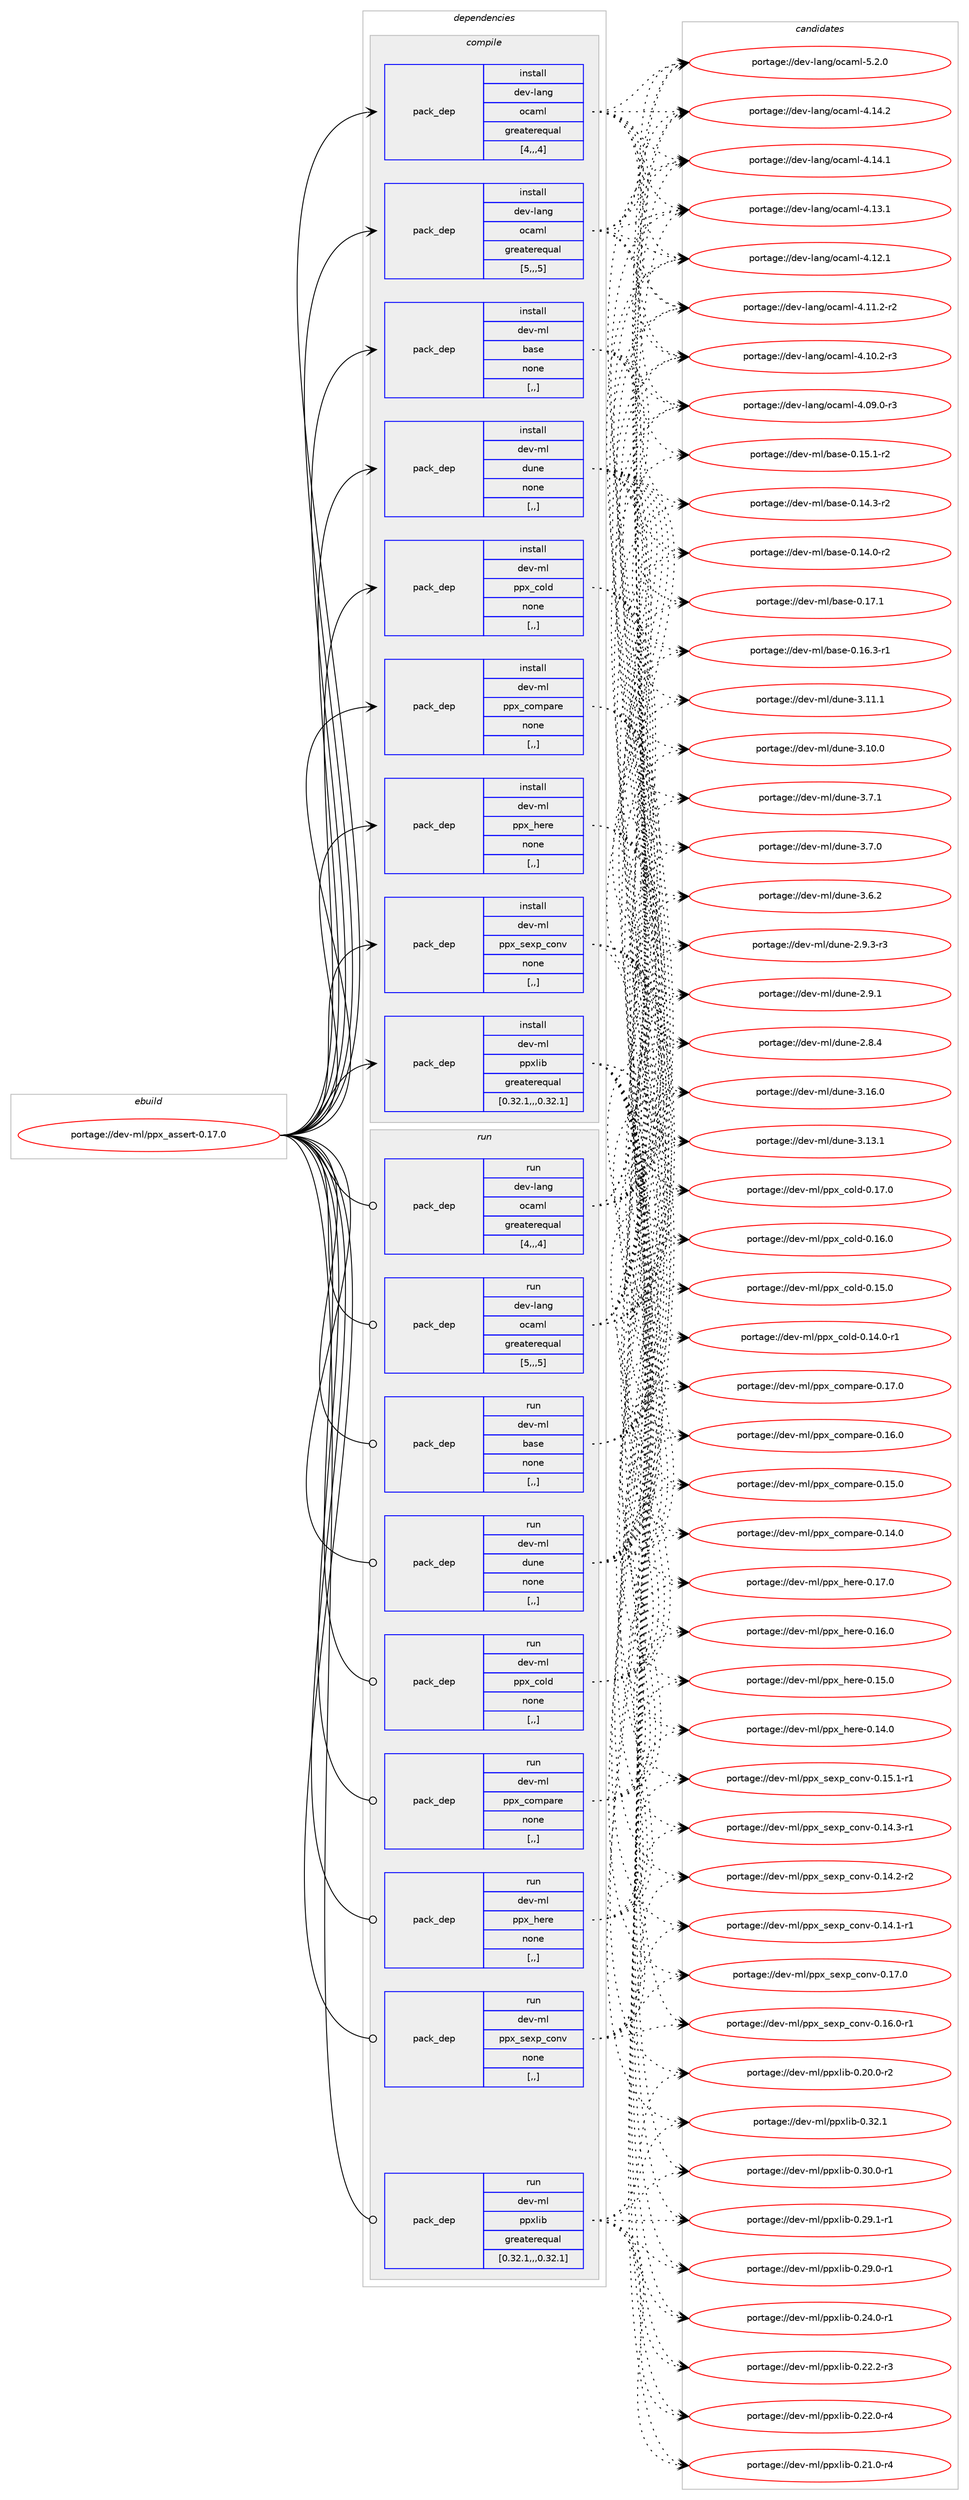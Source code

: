 digraph prolog {

# *************
# Graph options
# *************

newrank=true;
concentrate=true;
compound=true;
graph [rankdir=LR,fontname=Helvetica,fontsize=10,ranksep=1.5];#, ranksep=2.5, nodesep=0.2];
edge  [arrowhead=vee];
node  [fontname=Helvetica,fontsize=10];

# **********
# The ebuild
# **********

subgraph cluster_leftcol {
color=gray;
label=<<i>ebuild</i>>;
id [label="portage://dev-ml/ppx_assert-0.17.0", color=red, width=4, href="../dev-ml/ppx_assert-0.17.0.svg"];
}

# ****************
# The dependencies
# ****************

subgraph cluster_midcol {
color=gray;
label=<<i>dependencies</i>>;
subgraph cluster_compile {
fillcolor="#eeeeee";
style=filled;
label=<<i>compile</i>>;
subgraph pack91274 {
dependency122242 [label=<<TABLE BORDER="0" CELLBORDER="1" CELLSPACING="0" CELLPADDING="4" WIDTH="220"><TR><TD ROWSPAN="6" CELLPADDING="30">pack_dep</TD></TR><TR><TD WIDTH="110">install</TD></TR><TR><TD>dev-lang</TD></TR><TR><TD>ocaml</TD></TR><TR><TD>greaterequal</TD></TR><TR><TD>[4,,,4]</TD></TR></TABLE>>, shape=none, color=blue];
}
id:e -> dependency122242:w [weight=20,style="solid",arrowhead="vee"];
subgraph pack91275 {
dependency122243 [label=<<TABLE BORDER="0" CELLBORDER="1" CELLSPACING="0" CELLPADDING="4" WIDTH="220"><TR><TD ROWSPAN="6" CELLPADDING="30">pack_dep</TD></TR><TR><TD WIDTH="110">install</TD></TR><TR><TD>dev-lang</TD></TR><TR><TD>ocaml</TD></TR><TR><TD>greaterequal</TD></TR><TR><TD>[5,,,5]</TD></TR></TABLE>>, shape=none, color=blue];
}
id:e -> dependency122243:w [weight=20,style="solid",arrowhead="vee"];
subgraph pack91276 {
dependency122244 [label=<<TABLE BORDER="0" CELLBORDER="1" CELLSPACING="0" CELLPADDING="4" WIDTH="220"><TR><TD ROWSPAN="6" CELLPADDING="30">pack_dep</TD></TR><TR><TD WIDTH="110">install</TD></TR><TR><TD>dev-ml</TD></TR><TR><TD>base</TD></TR><TR><TD>none</TD></TR><TR><TD>[,,]</TD></TR></TABLE>>, shape=none, color=blue];
}
id:e -> dependency122244:w [weight=20,style="solid",arrowhead="vee"];
subgraph pack91277 {
dependency122245 [label=<<TABLE BORDER="0" CELLBORDER="1" CELLSPACING="0" CELLPADDING="4" WIDTH="220"><TR><TD ROWSPAN="6" CELLPADDING="30">pack_dep</TD></TR><TR><TD WIDTH="110">install</TD></TR><TR><TD>dev-ml</TD></TR><TR><TD>dune</TD></TR><TR><TD>none</TD></TR><TR><TD>[,,]</TD></TR></TABLE>>, shape=none, color=blue];
}
id:e -> dependency122245:w [weight=20,style="solid",arrowhead="vee"];
subgraph pack91278 {
dependency122246 [label=<<TABLE BORDER="0" CELLBORDER="1" CELLSPACING="0" CELLPADDING="4" WIDTH="220"><TR><TD ROWSPAN="6" CELLPADDING="30">pack_dep</TD></TR><TR><TD WIDTH="110">install</TD></TR><TR><TD>dev-ml</TD></TR><TR><TD>ppx_cold</TD></TR><TR><TD>none</TD></TR><TR><TD>[,,]</TD></TR></TABLE>>, shape=none, color=blue];
}
id:e -> dependency122246:w [weight=20,style="solid",arrowhead="vee"];
subgraph pack91279 {
dependency122247 [label=<<TABLE BORDER="0" CELLBORDER="1" CELLSPACING="0" CELLPADDING="4" WIDTH="220"><TR><TD ROWSPAN="6" CELLPADDING="30">pack_dep</TD></TR><TR><TD WIDTH="110">install</TD></TR><TR><TD>dev-ml</TD></TR><TR><TD>ppx_compare</TD></TR><TR><TD>none</TD></TR><TR><TD>[,,]</TD></TR></TABLE>>, shape=none, color=blue];
}
id:e -> dependency122247:w [weight=20,style="solid",arrowhead="vee"];
subgraph pack91280 {
dependency122248 [label=<<TABLE BORDER="0" CELLBORDER="1" CELLSPACING="0" CELLPADDING="4" WIDTH="220"><TR><TD ROWSPAN="6" CELLPADDING="30">pack_dep</TD></TR><TR><TD WIDTH="110">install</TD></TR><TR><TD>dev-ml</TD></TR><TR><TD>ppx_here</TD></TR><TR><TD>none</TD></TR><TR><TD>[,,]</TD></TR></TABLE>>, shape=none, color=blue];
}
id:e -> dependency122248:w [weight=20,style="solid",arrowhead="vee"];
subgraph pack91281 {
dependency122249 [label=<<TABLE BORDER="0" CELLBORDER="1" CELLSPACING="0" CELLPADDING="4" WIDTH="220"><TR><TD ROWSPAN="6" CELLPADDING="30">pack_dep</TD></TR><TR><TD WIDTH="110">install</TD></TR><TR><TD>dev-ml</TD></TR><TR><TD>ppx_sexp_conv</TD></TR><TR><TD>none</TD></TR><TR><TD>[,,]</TD></TR></TABLE>>, shape=none, color=blue];
}
id:e -> dependency122249:w [weight=20,style="solid",arrowhead="vee"];
subgraph pack91282 {
dependency122250 [label=<<TABLE BORDER="0" CELLBORDER="1" CELLSPACING="0" CELLPADDING="4" WIDTH="220"><TR><TD ROWSPAN="6" CELLPADDING="30">pack_dep</TD></TR><TR><TD WIDTH="110">install</TD></TR><TR><TD>dev-ml</TD></TR><TR><TD>ppxlib</TD></TR><TR><TD>greaterequal</TD></TR><TR><TD>[0.32.1,,,0.32.1]</TD></TR></TABLE>>, shape=none, color=blue];
}
id:e -> dependency122250:w [weight=20,style="solid",arrowhead="vee"];
}
subgraph cluster_compileandrun {
fillcolor="#eeeeee";
style=filled;
label=<<i>compile and run</i>>;
}
subgraph cluster_run {
fillcolor="#eeeeee";
style=filled;
label=<<i>run</i>>;
subgraph pack91283 {
dependency122251 [label=<<TABLE BORDER="0" CELLBORDER="1" CELLSPACING="0" CELLPADDING="4" WIDTH="220"><TR><TD ROWSPAN="6" CELLPADDING="30">pack_dep</TD></TR><TR><TD WIDTH="110">run</TD></TR><TR><TD>dev-lang</TD></TR><TR><TD>ocaml</TD></TR><TR><TD>greaterequal</TD></TR><TR><TD>[4,,,4]</TD></TR></TABLE>>, shape=none, color=blue];
}
id:e -> dependency122251:w [weight=20,style="solid",arrowhead="odot"];
subgraph pack91284 {
dependency122252 [label=<<TABLE BORDER="0" CELLBORDER="1" CELLSPACING="0" CELLPADDING="4" WIDTH="220"><TR><TD ROWSPAN="6" CELLPADDING="30">pack_dep</TD></TR><TR><TD WIDTH="110">run</TD></TR><TR><TD>dev-lang</TD></TR><TR><TD>ocaml</TD></TR><TR><TD>greaterequal</TD></TR><TR><TD>[5,,,5]</TD></TR></TABLE>>, shape=none, color=blue];
}
id:e -> dependency122252:w [weight=20,style="solid",arrowhead="odot"];
subgraph pack91285 {
dependency122253 [label=<<TABLE BORDER="0" CELLBORDER="1" CELLSPACING="0" CELLPADDING="4" WIDTH="220"><TR><TD ROWSPAN="6" CELLPADDING="30">pack_dep</TD></TR><TR><TD WIDTH="110">run</TD></TR><TR><TD>dev-ml</TD></TR><TR><TD>base</TD></TR><TR><TD>none</TD></TR><TR><TD>[,,]</TD></TR></TABLE>>, shape=none, color=blue];
}
id:e -> dependency122253:w [weight=20,style="solid",arrowhead="odot"];
subgraph pack91286 {
dependency122254 [label=<<TABLE BORDER="0" CELLBORDER="1" CELLSPACING="0" CELLPADDING="4" WIDTH="220"><TR><TD ROWSPAN="6" CELLPADDING="30">pack_dep</TD></TR><TR><TD WIDTH="110">run</TD></TR><TR><TD>dev-ml</TD></TR><TR><TD>dune</TD></TR><TR><TD>none</TD></TR><TR><TD>[,,]</TD></TR></TABLE>>, shape=none, color=blue];
}
id:e -> dependency122254:w [weight=20,style="solid",arrowhead="odot"];
subgraph pack91287 {
dependency122255 [label=<<TABLE BORDER="0" CELLBORDER="1" CELLSPACING="0" CELLPADDING="4" WIDTH="220"><TR><TD ROWSPAN="6" CELLPADDING="30">pack_dep</TD></TR><TR><TD WIDTH="110">run</TD></TR><TR><TD>dev-ml</TD></TR><TR><TD>ppx_cold</TD></TR><TR><TD>none</TD></TR><TR><TD>[,,]</TD></TR></TABLE>>, shape=none, color=blue];
}
id:e -> dependency122255:w [weight=20,style="solid",arrowhead="odot"];
subgraph pack91288 {
dependency122256 [label=<<TABLE BORDER="0" CELLBORDER="1" CELLSPACING="0" CELLPADDING="4" WIDTH="220"><TR><TD ROWSPAN="6" CELLPADDING="30">pack_dep</TD></TR><TR><TD WIDTH="110">run</TD></TR><TR><TD>dev-ml</TD></TR><TR><TD>ppx_compare</TD></TR><TR><TD>none</TD></TR><TR><TD>[,,]</TD></TR></TABLE>>, shape=none, color=blue];
}
id:e -> dependency122256:w [weight=20,style="solid",arrowhead="odot"];
subgraph pack91289 {
dependency122257 [label=<<TABLE BORDER="0" CELLBORDER="1" CELLSPACING="0" CELLPADDING="4" WIDTH="220"><TR><TD ROWSPAN="6" CELLPADDING="30">pack_dep</TD></TR><TR><TD WIDTH="110">run</TD></TR><TR><TD>dev-ml</TD></TR><TR><TD>ppx_here</TD></TR><TR><TD>none</TD></TR><TR><TD>[,,]</TD></TR></TABLE>>, shape=none, color=blue];
}
id:e -> dependency122257:w [weight=20,style="solid",arrowhead="odot"];
subgraph pack91290 {
dependency122258 [label=<<TABLE BORDER="0" CELLBORDER="1" CELLSPACING="0" CELLPADDING="4" WIDTH="220"><TR><TD ROWSPAN="6" CELLPADDING="30">pack_dep</TD></TR><TR><TD WIDTH="110">run</TD></TR><TR><TD>dev-ml</TD></TR><TR><TD>ppx_sexp_conv</TD></TR><TR><TD>none</TD></TR><TR><TD>[,,]</TD></TR></TABLE>>, shape=none, color=blue];
}
id:e -> dependency122258:w [weight=20,style="solid",arrowhead="odot"];
subgraph pack91291 {
dependency122259 [label=<<TABLE BORDER="0" CELLBORDER="1" CELLSPACING="0" CELLPADDING="4" WIDTH="220"><TR><TD ROWSPAN="6" CELLPADDING="30">pack_dep</TD></TR><TR><TD WIDTH="110">run</TD></TR><TR><TD>dev-ml</TD></TR><TR><TD>ppxlib</TD></TR><TR><TD>greaterequal</TD></TR><TR><TD>[0.32.1,,,0.32.1]</TD></TR></TABLE>>, shape=none, color=blue];
}
id:e -> dependency122259:w [weight=20,style="solid",arrowhead="odot"];
}
}

# **************
# The candidates
# **************

subgraph cluster_choices {
rank=same;
color=gray;
label=<<i>candidates</i>>;

subgraph choice91274 {
color=black;
nodesep=1;
choice1001011184510897110103471119997109108455346504648 [label="portage://dev-lang/ocaml-5.2.0", color=red, width=4,href="../dev-lang/ocaml-5.2.0.svg"];
choice100101118451089711010347111999710910845524649524650 [label="portage://dev-lang/ocaml-4.14.2", color=red, width=4,href="../dev-lang/ocaml-4.14.2.svg"];
choice100101118451089711010347111999710910845524649524649 [label="portage://dev-lang/ocaml-4.14.1", color=red, width=4,href="../dev-lang/ocaml-4.14.1.svg"];
choice100101118451089711010347111999710910845524649514649 [label="portage://dev-lang/ocaml-4.13.1", color=red, width=4,href="../dev-lang/ocaml-4.13.1.svg"];
choice100101118451089711010347111999710910845524649504649 [label="portage://dev-lang/ocaml-4.12.1", color=red, width=4,href="../dev-lang/ocaml-4.12.1.svg"];
choice1001011184510897110103471119997109108455246494946504511450 [label="portage://dev-lang/ocaml-4.11.2-r2", color=red, width=4,href="../dev-lang/ocaml-4.11.2-r2.svg"];
choice1001011184510897110103471119997109108455246494846504511451 [label="portage://dev-lang/ocaml-4.10.2-r3", color=red, width=4,href="../dev-lang/ocaml-4.10.2-r3.svg"];
choice1001011184510897110103471119997109108455246485746484511451 [label="portage://dev-lang/ocaml-4.09.0-r3", color=red, width=4,href="../dev-lang/ocaml-4.09.0-r3.svg"];
dependency122242:e -> choice1001011184510897110103471119997109108455346504648:w [style=dotted,weight="100"];
dependency122242:e -> choice100101118451089711010347111999710910845524649524650:w [style=dotted,weight="100"];
dependency122242:e -> choice100101118451089711010347111999710910845524649524649:w [style=dotted,weight="100"];
dependency122242:e -> choice100101118451089711010347111999710910845524649514649:w [style=dotted,weight="100"];
dependency122242:e -> choice100101118451089711010347111999710910845524649504649:w [style=dotted,weight="100"];
dependency122242:e -> choice1001011184510897110103471119997109108455246494946504511450:w [style=dotted,weight="100"];
dependency122242:e -> choice1001011184510897110103471119997109108455246494846504511451:w [style=dotted,weight="100"];
dependency122242:e -> choice1001011184510897110103471119997109108455246485746484511451:w [style=dotted,weight="100"];
}
subgraph choice91275 {
color=black;
nodesep=1;
choice1001011184510897110103471119997109108455346504648 [label="portage://dev-lang/ocaml-5.2.0", color=red, width=4,href="../dev-lang/ocaml-5.2.0.svg"];
choice100101118451089711010347111999710910845524649524650 [label="portage://dev-lang/ocaml-4.14.2", color=red, width=4,href="../dev-lang/ocaml-4.14.2.svg"];
choice100101118451089711010347111999710910845524649524649 [label="portage://dev-lang/ocaml-4.14.1", color=red, width=4,href="../dev-lang/ocaml-4.14.1.svg"];
choice100101118451089711010347111999710910845524649514649 [label="portage://dev-lang/ocaml-4.13.1", color=red, width=4,href="../dev-lang/ocaml-4.13.1.svg"];
choice100101118451089711010347111999710910845524649504649 [label="portage://dev-lang/ocaml-4.12.1", color=red, width=4,href="../dev-lang/ocaml-4.12.1.svg"];
choice1001011184510897110103471119997109108455246494946504511450 [label="portage://dev-lang/ocaml-4.11.2-r2", color=red, width=4,href="../dev-lang/ocaml-4.11.2-r2.svg"];
choice1001011184510897110103471119997109108455246494846504511451 [label="portage://dev-lang/ocaml-4.10.2-r3", color=red, width=4,href="../dev-lang/ocaml-4.10.2-r3.svg"];
choice1001011184510897110103471119997109108455246485746484511451 [label="portage://dev-lang/ocaml-4.09.0-r3", color=red, width=4,href="../dev-lang/ocaml-4.09.0-r3.svg"];
dependency122243:e -> choice1001011184510897110103471119997109108455346504648:w [style=dotted,weight="100"];
dependency122243:e -> choice100101118451089711010347111999710910845524649524650:w [style=dotted,weight="100"];
dependency122243:e -> choice100101118451089711010347111999710910845524649524649:w [style=dotted,weight="100"];
dependency122243:e -> choice100101118451089711010347111999710910845524649514649:w [style=dotted,weight="100"];
dependency122243:e -> choice100101118451089711010347111999710910845524649504649:w [style=dotted,weight="100"];
dependency122243:e -> choice1001011184510897110103471119997109108455246494946504511450:w [style=dotted,weight="100"];
dependency122243:e -> choice1001011184510897110103471119997109108455246494846504511451:w [style=dotted,weight="100"];
dependency122243:e -> choice1001011184510897110103471119997109108455246485746484511451:w [style=dotted,weight="100"];
}
subgraph choice91276 {
color=black;
nodesep=1;
choice1001011184510910847989711510145484649554649 [label="portage://dev-ml/base-0.17.1", color=red, width=4,href="../dev-ml/base-0.17.1.svg"];
choice10010111845109108479897115101454846495446514511449 [label="portage://dev-ml/base-0.16.3-r1", color=red, width=4,href="../dev-ml/base-0.16.3-r1.svg"];
choice10010111845109108479897115101454846495346494511450 [label="portage://dev-ml/base-0.15.1-r2", color=red, width=4,href="../dev-ml/base-0.15.1-r2.svg"];
choice10010111845109108479897115101454846495246514511450 [label="portage://dev-ml/base-0.14.3-r2", color=red, width=4,href="../dev-ml/base-0.14.3-r2.svg"];
choice10010111845109108479897115101454846495246484511450 [label="portage://dev-ml/base-0.14.0-r2", color=red, width=4,href="../dev-ml/base-0.14.0-r2.svg"];
dependency122244:e -> choice1001011184510910847989711510145484649554649:w [style=dotted,weight="100"];
dependency122244:e -> choice10010111845109108479897115101454846495446514511449:w [style=dotted,weight="100"];
dependency122244:e -> choice10010111845109108479897115101454846495346494511450:w [style=dotted,weight="100"];
dependency122244:e -> choice10010111845109108479897115101454846495246514511450:w [style=dotted,weight="100"];
dependency122244:e -> choice10010111845109108479897115101454846495246484511450:w [style=dotted,weight="100"];
}
subgraph choice91277 {
color=black;
nodesep=1;
choice100101118451091084710011711010145514649544648 [label="portage://dev-ml/dune-3.16.0", color=red, width=4,href="../dev-ml/dune-3.16.0.svg"];
choice100101118451091084710011711010145514649514649 [label="portage://dev-ml/dune-3.13.1", color=red, width=4,href="../dev-ml/dune-3.13.1.svg"];
choice100101118451091084710011711010145514649494649 [label="portage://dev-ml/dune-3.11.1", color=red, width=4,href="../dev-ml/dune-3.11.1.svg"];
choice100101118451091084710011711010145514649484648 [label="portage://dev-ml/dune-3.10.0", color=red, width=4,href="../dev-ml/dune-3.10.0.svg"];
choice1001011184510910847100117110101455146554649 [label="portage://dev-ml/dune-3.7.1", color=red, width=4,href="../dev-ml/dune-3.7.1.svg"];
choice1001011184510910847100117110101455146554648 [label="portage://dev-ml/dune-3.7.0", color=red, width=4,href="../dev-ml/dune-3.7.0.svg"];
choice1001011184510910847100117110101455146544650 [label="portage://dev-ml/dune-3.6.2", color=red, width=4,href="../dev-ml/dune-3.6.2.svg"];
choice10010111845109108471001171101014550465746514511451 [label="portage://dev-ml/dune-2.9.3-r3", color=red, width=4,href="../dev-ml/dune-2.9.3-r3.svg"];
choice1001011184510910847100117110101455046574649 [label="portage://dev-ml/dune-2.9.1", color=red, width=4,href="../dev-ml/dune-2.9.1.svg"];
choice1001011184510910847100117110101455046564652 [label="portage://dev-ml/dune-2.8.4", color=red, width=4,href="../dev-ml/dune-2.8.4.svg"];
dependency122245:e -> choice100101118451091084710011711010145514649544648:w [style=dotted,weight="100"];
dependency122245:e -> choice100101118451091084710011711010145514649514649:w [style=dotted,weight="100"];
dependency122245:e -> choice100101118451091084710011711010145514649494649:w [style=dotted,weight="100"];
dependency122245:e -> choice100101118451091084710011711010145514649484648:w [style=dotted,weight="100"];
dependency122245:e -> choice1001011184510910847100117110101455146554649:w [style=dotted,weight="100"];
dependency122245:e -> choice1001011184510910847100117110101455146554648:w [style=dotted,weight="100"];
dependency122245:e -> choice1001011184510910847100117110101455146544650:w [style=dotted,weight="100"];
dependency122245:e -> choice10010111845109108471001171101014550465746514511451:w [style=dotted,weight="100"];
dependency122245:e -> choice1001011184510910847100117110101455046574649:w [style=dotted,weight="100"];
dependency122245:e -> choice1001011184510910847100117110101455046564652:w [style=dotted,weight="100"];
}
subgraph choice91278 {
color=black;
nodesep=1;
choice1001011184510910847112112120959911110810045484649554648 [label="portage://dev-ml/ppx_cold-0.17.0", color=red, width=4,href="../dev-ml/ppx_cold-0.17.0.svg"];
choice1001011184510910847112112120959911110810045484649544648 [label="portage://dev-ml/ppx_cold-0.16.0", color=red, width=4,href="../dev-ml/ppx_cold-0.16.0.svg"];
choice1001011184510910847112112120959911110810045484649534648 [label="portage://dev-ml/ppx_cold-0.15.0", color=red, width=4,href="../dev-ml/ppx_cold-0.15.0.svg"];
choice10010111845109108471121121209599111108100454846495246484511449 [label="portage://dev-ml/ppx_cold-0.14.0-r1", color=red, width=4,href="../dev-ml/ppx_cold-0.14.0-r1.svg"];
dependency122246:e -> choice1001011184510910847112112120959911110810045484649554648:w [style=dotted,weight="100"];
dependency122246:e -> choice1001011184510910847112112120959911110810045484649544648:w [style=dotted,weight="100"];
dependency122246:e -> choice1001011184510910847112112120959911110810045484649534648:w [style=dotted,weight="100"];
dependency122246:e -> choice10010111845109108471121121209599111108100454846495246484511449:w [style=dotted,weight="100"];
}
subgraph choice91279 {
color=black;
nodesep=1;
choice100101118451091084711211212095991111091129711410145484649554648 [label="portage://dev-ml/ppx_compare-0.17.0", color=red, width=4,href="../dev-ml/ppx_compare-0.17.0.svg"];
choice100101118451091084711211212095991111091129711410145484649544648 [label="portage://dev-ml/ppx_compare-0.16.0", color=red, width=4,href="../dev-ml/ppx_compare-0.16.0.svg"];
choice100101118451091084711211212095991111091129711410145484649534648 [label="portage://dev-ml/ppx_compare-0.15.0", color=red, width=4,href="../dev-ml/ppx_compare-0.15.0.svg"];
choice100101118451091084711211212095991111091129711410145484649524648 [label="portage://dev-ml/ppx_compare-0.14.0", color=red, width=4,href="../dev-ml/ppx_compare-0.14.0.svg"];
dependency122247:e -> choice100101118451091084711211212095991111091129711410145484649554648:w [style=dotted,weight="100"];
dependency122247:e -> choice100101118451091084711211212095991111091129711410145484649544648:w [style=dotted,weight="100"];
dependency122247:e -> choice100101118451091084711211212095991111091129711410145484649534648:w [style=dotted,weight="100"];
dependency122247:e -> choice100101118451091084711211212095991111091129711410145484649524648:w [style=dotted,weight="100"];
}
subgraph choice91280 {
color=black;
nodesep=1;
choice10010111845109108471121121209510410111410145484649554648 [label="portage://dev-ml/ppx_here-0.17.0", color=red, width=4,href="../dev-ml/ppx_here-0.17.0.svg"];
choice10010111845109108471121121209510410111410145484649544648 [label="portage://dev-ml/ppx_here-0.16.0", color=red, width=4,href="../dev-ml/ppx_here-0.16.0.svg"];
choice10010111845109108471121121209510410111410145484649534648 [label="portage://dev-ml/ppx_here-0.15.0", color=red, width=4,href="../dev-ml/ppx_here-0.15.0.svg"];
choice10010111845109108471121121209510410111410145484649524648 [label="portage://dev-ml/ppx_here-0.14.0", color=red, width=4,href="../dev-ml/ppx_here-0.14.0.svg"];
dependency122248:e -> choice10010111845109108471121121209510410111410145484649554648:w [style=dotted,weight="100"];
dependency122248:e -> choice10010111845109108471121121209510410111410145484649544648:w [style=dotted,weight="100"];
dependency122248:e -> choice10010111845109108471121121209510410111410145484649534648:w [style=dotted,weight="100"];
dependency122248:e -> choice10010111845109108471121121209510410111410145484649524648:w [style=dotted,weight="100"];
}
subgraph choice91281 {
color=black;
nodesep=1;
choice100101118451091084711211212095115101120112959911111011845484649554648 [label="portage://dev-ml/ppx_sexp_conv-0.17.0", color=red, width=4,href="../dev-ml/ppx_sexp_conv-0.17.0.svg"];
choice1001011184510910847112112120951151011201129599111110118454846495446484511449 [label="portage://dev-ml/ppx_sexp_conv-0.16.0-r1", color=red, width=4,href="../dev-ml/ppx_sexp_conv-0.16.0-r1.svg"];
choice1001011184510910847112112120951151011201129599111110118454846495346494511449 [label="portage://dev-ml/ppx_sexp_conv-0.15.1-r1", color=red, width=4,href="../dev-ml/ppx_sexp_conv-0.15.1-r1.svg"];
choice1001011184510910847112112120951151011201129599111110118454846495246514511449 [label="portage://dev-ml/ppx_sexp_conv-0.14.3-r1", color=red, width=4,href="../dev-ml/ppx_sexp_conv-0.14.3-r1.svg"];
choice1001011184510910847112112120951151011201129599111110118454846495246504511450 [label="portage://dev-ml/ppx_sexp_conv-0.14.2-r2", color=red, width=4,href="../dev-ml/ppx_sexp_conv-0.14.2-r2.svg"];
choice1001011184510910847112112120951151011201129599111110118454846495246494511449 [label="portage://dev-ml/ppx_sexp_conv-0.14.1-r1", color=red, width=4,href="../dev-ml/ppx_sexp_conv-0.14.1-r1.svg"];
dependency122249:e -> choice100101118451091084711211212095115101120112959911111011845484649554648:w [style=dotted,weight="100"];
dependency122249:e -> choice1001011184510910847112112120951151011201129599111110118454846495446484511449:w [style=dotted,weight="100"];
dependency122249:e -> choice1001011184510910847112112120951151011201129599111110118454846495346494511449:w [style=dotted,weight="100"];
dependency122249:e -> choice1001011184510910847112112120951151011201129599111110118454846495246514511449:w [style=dotted,weight="100"];
dependency122249:e -> choice1001011184510910847112112120951151011201129599111110118454846495246504511450:w [style=dotted,weight="100"];
dependency122249:e -> choice1001011184510910847112112120951151011201129599111110118454846495246494511449:w [style=dotted,weight="100"];
}
subgraph choice91282 {
color=black;
nodesep=1;
choice10010111845109108471121121201081059845484651504649 [label="portage://dev-ml/ppxlib-0.32.1", color=red, width=4,href="../dev-ml/ppxlib-0.32.1.svg"];
choice100101118451091084711211212010810598454846514846484511449 [label="portage://dev-ml/ppxlib-0.30.0-r1", color=red, width=4,href="../dev-ml/ppxlib-0.30.0-r1.svg"];
choice100101118451091084711211212010810598454846505746494511449 [label="portage://dev-ml/ppxlib-0.29.1-r1", color=red, width=4,href="../dev-ml/ppxlib-0.29.1-r1.svg"];
choice100101118451091084711211212010810598454846505746484511449 [label="portage://dev-ml/ppxlib-0.29.0-r1", color=red, width=4,href="../dev-ml/ppxlib-0.29.0-r1.svg"];
choice100101118451091084711211212010810598454846505246484511449 [label="portage://dev-ml/ppxlib-0.24.0-r1", color=red, width=4,href="../dev-ml/ppxlib-0.24.0-r1.svg"];
choice100101118451091084711211212010810598454846505046504511451 [label="portage://dev-ml/ppxlib-0.22.2-r3", color=red, width=4,href="../dev-ml/ppxlib-0.22.2-r3.svg"];
choice100101118451091084711211212010810598454846505046484511452 [label="portage://dev-ml/ppxlib-0.22.0-r4", color=red, width=4,href="../dev-ml/ppxlib-0.22.0-r4.svg"];
choice100101118451091084711211212010810598454846504946484511452 [label="portage://dev-ml/ppxlib-0.21.0-r4", color=red, width=4,href="../dev-ml/ppxlib-0.21.0-r4.svg"];
choice100101118451091084711211212010810598454846504846484511450 [label="portage://dev-ml/ppxlib-0.20.0-r2", color=red, width=4,href="../dev-ml/ppxlib-0.20.0-r2.svg"];
dependency122250:e -> choice10010111845109108471121121201081059845484651504649:w [style=dotted,weight="100"];
dependency122250:e -> choice100101118451091084711211212010810598454846514846484511449:w [style=dotted,weight="100"];
dependency122250:e -> choice100101118451091084711211212010810598454846505746494511449:w [style=dotted,weight="100"];
dependency122250:e -> choice100101118451091084711211212010810598454846505746484511449:w [style=dotted,weight="100"];
dependency122250:e -> choice100101118451091084711211212010810598454846505246484511449:w [style=dotted,weight="100"];
dependency122250:e -> choice100101118451091084711211212010810598454846505046504511451:w [style=dotted,weight="100"];
dependency122250:e -> choice100101118451091084711211212010810598454846505046484511452:w [style=dotted,weight="100"];
dependency122250:e -> choice100101118451091084711211212010810598454846504946484511452:w [style=dotted,weight="100"];
dependency122250:e -> choice100101118451091084711211212010810598454846504846484511450:w [style=dotted,weight="100"];
}
subgraph choice91283 {
color=black;
nodesep=1;
choice1001011184510897110103471119997109108455346504648 [label="portage://dev-lang/ocaml-5.2.0", color=red, width=4,href="../dev-lang/ocaml-5.2.0.svg"];
choice100101118451089711010347111999710910845524649524650 [label="portage://dev-lang/ocaml-4.14.2", color=red, width=4,href="../dev-lang/ocaml-4.14.2.svg"];
choice100101118451089711010347111999710910845524649524649 [label="portage://dev-lang/ocaml-4.14.1", color=red, width=4,href="../dev-lang/ocaml-4.14.1.svg"];
choice100101118451089711010347111999710910845524649514649 [label="portage://dev-lang/ocaml-4.13.1", color=red, width=4,href="../dev-lang/ocaml-4.13.1.svg"];
choice100101118451089711010347111999710910845524649504649 [label="portage://dev-lang/ocaml-4.12.1", color=red, width=4,href="../dev-lang/ocaml-4.12.1.svg"];
choice1001011184510897110103471119997109108455246494946504511450 [label="portage://dev-lang/ocaml-4.11.2-r2", color=red, width=4,href="../dev-lang/ocaml-4.11.2-r2.svg"];
choice1001011184510897110103471119997109108455246494846504511451 [label="portage://dev-lang/ocaml-4.10.2-r3", color=red, width=4,href="../dev-lang/ocaml-4.10.2-r3.svg"];
choice1001011184510897110103471119997109108455246485746484511451 [label="portage://dev-lang/ocaml-4.09.0-r3", color=red, width=4,href="../dev-lang/ocaml-4.09.0-r3.svg"];
dependency122251:e -> choice1001011184510897110103471119997109108455346504648:w [style=dotted,weight="100"];
dependency122251:e -> choice100101118451089711010347111999710910845524649524650:w [style=dotted,weight="100"];
dependency122251:e -> choice100101118451089711010347111999710910845524649524649:w [style=dotted,weight="100"];
dependency122251:e -> choice100101118451089711010347111999710910845524649514649:w [style=dotted,weight="100"];
dependency122251:e -> choice100101118451089711010347111999710910845524649504649:w [style=dotted,weight="100"];
dependency122251:e -> choice1001011184510897110103471119997109108455246494946504511450:w [style=dotted,weight="100"];
dependency122251:e -> choice1001011184510897110103471119997109108455246494846504511451:w [style=dotted,weight="100"];
dependency122251:e -> choice1001011184510897110103471119997109108455246485746484511451:w [style=dotted,weight="100"];
}
subgraph choice91284 {
color=black;
nodesep=1;
choice1001011184510897110103471119997109108455346504648 [label="portage://dev-lang/ocaml-5.2.0", color=red, width=4,href="../dev-lang/ocaml-5.2.0.svg"];
choice100101118451089711010347111999710910845524649524650 [label="portage://dev-lang/ocaml-4.14.2", color=red, width=4,href="../dev-lang/ocaml-4.14.2.svg"];
choice100101118451089711010347111999710910845524649524649 [label="portage://dev-lang/ocaml-4.14.1", color=red, width=4,href="../dev-lang/ocaml-4.14.1.svg"];
choice100101118451089711010347111999710910845524649514649 [label="portage://dev-lang/ocaml-4.13.1", color=red, width=4,href="../dev-lang/ocaml-4.13.1.svg"];
choice100101118451089711010347111999710910845524649504649 [label="portage://dev-lang/ocaml-4.12.1", color=red, width=4,href="../dev-lang/ocaml-4.12.1.svg"];
choice1001011184510897110103471119997109108455246494946504511450 [label="portage://dev-lang/ocaml-4.11.2-r2", color=red, width=4,href="../dev-lang/ocaml-4.11.2-r2.svg"];
choice1001011184510897110103471119997109108455246494846504511451 [label="portage://dev-lang/ocaml-4.10.2-r3", color=red, width=4,href="../dev-lang/ocaml-4.10.2-r3.svg"];
choice1001011184510897110103471119997109108455246485746484511451 [label="portage://dev-lang/ocaml-4.09.0-r3", color=red, width=4,href="../dev-lang/ocaml-4.09.0-r3.svg"];
dependency122252:e -> choice1001011184510897110103471119997109108455346504648:w [style=dotted,weight="100"];
dependency122252:e -> choice100101118451089711010347111999710910845524649524650:w [style=dotted,weight="100"];
dependency122252:e -> choice100101118451089711010347111999710910845524649524649:w [style=dotted,weight="100"];
dependency122252:e -> choice100101118451089711010347111999710910845524649514649:w [style=dotted,weight="100"];
dependency122252:e -> choice100101118451089711010347111999710910845524649504649:w [style=dotted,weight="100"];
dependency122252:e -> choice1001011184510897110103471119997109108455246494946504511450:w [style=dotted,weight="100"];
dependency122252:e -> choice1001011184510897110103471119997109108455246494846504511451:w [style=dotted,weight="100"];
dependency122252:e -> choice1001011184510897110103471119997109108455246485746484511451:w [style=dotted,weight="100"];
}
subgraph choice91285 {
color=black;
nodesep=1;
choice1001011184510910847989711510145484649554649 [label="portage://dev-ml/base-0.17.1", color=red, width=4,href="../dev-ml/base-0.17.1.svg"];
choice10010111845109108479897115101454846495446514511449 [label="portage://dev-ml/base-0.16.3-r1", color=red, width=4,href="../dev-ml/base-0.16.3-r1.svg"];
choice10010111845109108479897115101454846495346494511450 [label="portage://dev-ml/base-0.15.1-r2", color=red, width=4,href="../dev-ml/base-0.15.1-r2.svg"];
choice10010111845109108479897115101454846495246514511450 [label="portage://dev-ml/base-0.14.3-r2", color=red, width=4,href="../dev-ml/base-0.14.3-r2.svg"];
choice10010111845109108479897115101454846495246484511450 [label="portage://dev-ml/base-0.14.0-r2", color=red, width=4,href="../dev-ml/base-0.14.0-r2.svg"];
dependency122253:e -> choice1001011184510910847989711510145484649554649:w [style=dotted,weight="100"];
dependency122253:e -> choice10010111845109108479897115101454846495446514511449:w [style=dotted,weight="100"];
dependency122253:e -> choice10010111845109108479897115101454846495346494511450:w [style=dotted,weight="100"];
dependency122253:e -> choice10010111845109108479897115101454846495246514511450:w [style=dotted,weight="100"];
dependency122253:e -> choice10010111845109108479897115101454846495246484511450:w [style=dotted,weight="100"];
}
subgraph choice91286 {
color=black;
nodesep=1;
choice100101118451091084710011711010145514649544648 [label="portage://dev-ml/dune-3.16.0", color=red, width=4,href="../dev-ml/dune-3.16.0.svg"];
choice100101118451091084710011711010145514649514649 [label="portage://dev-ml/dune-3.13.1", color=red, width=4,href="../dev-ml/dune-3.13.1.svg"];
choice100101118451091084710011711010145514649494649 [label="portage://dev-ml/dune-3.11.1", color=red, width=4,href="../dev-ml/dune-3.11.1.svg"];
choice100101118451091084710011711010145514649484648 [label="portage://dev-ml/dune-3.10.0", color=red, width=4,href="../dev-ml/dune-3.10.0.svg"];
choice1001011184510910847100117110101455146554649 [label="portage://dev-ml/dune-3.7.1", color=red, width=4,href="../dev-ml/dune-3.7.1.svg"];
choice1001011184510910847100117110101455146554648 [label="portage://dev-ml/dune-3.7.0", color=red, width=4,href="../dev-ml/dune-3.7.0.svg"];
choice1001011184510910847100117110101455146544650 [label="portage://dev-ml/dune-3.6.2", color=red, width=4,href="../dev-ml/dune-3.6.2.svg"];
choice10010111845109108471001171101014550465746514511451 [label="portage://dev-ml/dune-2.9.3-r3", color=red, width=4,href="../dev-ml/dune-2.9.3-r3.svg"];
choice1001011184510910847100117110101455046574649 [label="portage://dev-ml/dune-2.9.1", color=red, width=4,href="../dev-ml/dune-2.9.1.svg"];
choice1001011184510910847100117110101455046564652 [label="portage://dev-ml/dune-2.8.4", color=red, width=4,href="../dev-ml/dune-2.8.4.svg"];
dependency122254:e -> choice100101118451091084710011711010145514649544648:w [style=dotted,weight="100"];
dependency122254:e -> choice100101118451091084710011711010145514649514649:w [style=dotted,weight="100"];
dependency122254:e -> choice100101118451091084710011711010145514649494649:w [style=dotted,weight="100"];
dependency122254:e -> choice100101118451091084710011711010145514649484648:w [style=dotted,weight="100"];
dependency122254:e -> choice1001011184510910847100117110101455146554649:w [style=dotted,weight="100"];
dependency122254:e -> choice1001011184510910847100117110101455146554648:w [style=dotted,weight="100"];
dependency122254:e -> choice1001011184510910847100117110101455146544650:w [style=dotted,weight="100"];
dependency122254:e -> choice10010111845109108471001171101014550465746514511451:w [style=dotted,weight="100"];
dependency122254:e -> choice1001011184510910847100117110101455046574649:w [style=dotted,weight="100"];
dependency122254:e -> choice1001011184510910847100117110101455046564652:w [style=dotted,weight="100"];
}
subgraph choice91287 {
color=black;
nodesep=1;
choice1001011184510910847112112120959911110810045484649554648 [label="portage://dev-ml/ppx_cold-0.17.0", color=red, width=4,href="../dev-ml/ppx_cold-0.17.0.svg"];
choice1001011184510910847112112120959911110810045484649544648 [label="portage://dev-ml/ppx_cold-0.16.0", color=red, width=4,href="../dev-ml/ppx_cold-0.16.0.svg"];
choice1001011184510910847112112120959911110810045484649534648 [label="portage://dev-ml/ppx_cold-0.15.0", color=red, width=4,href="../dev-ml/ppx_cold-0.15.0.svg"];
choice10010111845109108471121121209599111108100454846495246484511449 [label="portage://dev-ml/ppx_cold-0.14.0-r1", color=red, width=4,href="../dev-ml/ppx_cold-0.14.0-r1.svg"];
dependency122255:e -> choice1001011184510910847112112120959911110810045484649554648:w [style=dotted,weight="100"];
dependency122255:e -> choice1001011184510910847112112120959911110810045484649544648:w [style=dotted,weight="100"];
dependency122255:e -> choice1001011184510910847112112120959911110810045484649534648:w [style=dotted,weight="100"];
dependency122255:e -> choice10010111845109108471121121209599111108100454846495246484511449:w [style=dotted,weight="100"];
}
subgraph choice91288 {
color=black;
nodesep=1;
choice100101118451091084711211212095991111091129711410145484649554648 [label="portage://dev-ml/ppx_compare-0.17.0", color=red, width=4,href="../dev-ml/ppx_compare-0.17.0.svg"];
choice100101118451091084711211212095991111091129711410145484649544648 [label="portage://dev-ml/ppx_compare-0.16.0", color=red, width=4,href="../dev-ml/ppx_compare-0.16.0.svg"];
choice100101118451091084711211212095991111091129711410145484649534648 [label="portage://dev-ml/ppx_compare-0.15.0", color=red, width=4,href="../dev-ml/ppx_compare-0.15.0.svg"];
choice100101118451091084711211212095991111091129711410145484649524648 [label="portage://dev-ml/ppx_compare-0.14.0", color=red, width=4,href="../dev-ml/ppx_compare-0.14.0.svg"];
dependency122256:e -> choice100101118451091084711211212095991111091129711410145484649554648:w [style=dotted,weight="100"];
dependency122256:e -> choice100101118451091084711211212095991111091129711410145484649544648:w [style=dotted,weight="100"];
dependency122256:e -> choice100101118451091084711211212095991111091129711410145484649534648:w [style=dotted,weight="100"];
dependency122256:e -> choice100101118451091084711211212095991111091129711410145484649524648:w [style=dotted,weight="100"];
}
subgraph choice91289 {
color=black;
nodesep=1;
choice10010111845109108471121121209510410111410145484649554648 [label="portage://dev-ml/ppx_here-0.17.0", color=red, width=4,href="../dev-ml/ppx_here-0.17.0.svg"];
choice10010111845109108471121121209510410111410145484649544648 [label="portage://dev-ml/ppx_here-0.16.0", color=red, width=4,href="../dev-ml/ppx_here-0.16.0.svg"];
choice10010111845109108471121121209510410111410145484649534648 [label="portage://dev-ml/ppx_here-0.15.0", color=red, width=4,href="../dev-ml/ppx_here-0.15.0.svg"];
choice10010111845109108471121121209510410111410145484649524648 [label="portage://dev-ml/ppx_here-0.14.0", color=red, width=4,href="../dev-ml/ppx_here-0.14.0.svg"];
dependency122257:e -> choice10010111845109108471121121209510410111410145484649554648:w [style=dotted,weight="100"];
dependency122257:e -> choice10010111845109108471121121209510410111410145484649544648:w [style=dotted,weight="100"];
dependency122257:e -> choice10010111845109108471121121209510410111410145484649534648:w [style=dotted,weight="100"];
dependency122257:e -> choice10010111845109108471121121209510410111410145484649524648:w [style=dotted,weight="100"];
}
subgraph choice91290 {
color=black;
nodesep=1;
choice100101118451091084711211212095115101120112959911111011845484649554648 [label="portage://dev-ml/ppx_sexp_conv-0.17.0", color=red, width=4,href="../dev-ml/ppx_sexp_conv-0.17.0.svg"];
choice1001011184510910847112112120951151011201129599111110118454846495446484511449 [label="portage://dev-ml/ppx_sexp_conv-0.16.0-r1", color=red, width=4,href="../dev-ml/ppx_sexp_conv-0.16.0-r1.svg"];
choice1001011184510910847112112120951151011201129599111110118454846495346494511449 [label="portage://dev-ml/ppx_sexp_conv-0.15.1-r1", color=red, width=4,href="../dev-ml/ppx_sexp_conv-0.15.1-r1.svg"];
choice1001011184510910847112112120951151011201129599111110118454846495246514511449 [label="portage://dev-ml/ppx_sexp_conv-0.14.3-r1", color=red, width=4,href="../dev-ml/ppx_sexp_conv-0.14.3-r1.svg"];
choice1001011184510910847112112120951151011201129599111110118454846495246504511450 [label="portage://dev-ml/ppx_sexp_conv-0.14.2-r2", color=red, width=4,href="../dev-ml/ppx_sexp_conv-0.14.2-r2.svg"];
choice1001011184510910847112112120951151011201129599111110118454846495246494511449 [label="portage://dev-ml/ppx_sexp_conv-0.14.1-r1", color=red, width=4,href="../dev-ml/ppx_sexp_conv-0.14.1-r1.svg"];
dependency122258:e -> choice100101118451091084711211212095115101120112959911111011845484649554648:w [style=dotted,weight="100"];
dependency122258:e -> choice1001011184510910847112112120951151011201129599111110118454846495446484511449:w [style=dotted,weight="100"];
dependency122258:e -> choice1001011184510910847112112120951151011201129599111110118454846495346494511449:w [style=dotted,weight="100"];
dependency122258:e -> choice1001011184510910847112112120951151011201129599111110118454846495246514511449:w [style=dotted,weight="100"];
dependency122258:e -> choice1001011184510910847112112120951151011201129599111110118454846495246504511450:w [style=dotted,weight="100"];
dependency122258:e -> choice1001011184510910847112112120951151011201129599111110118454846495246494511449:w [style=dotted,weight="100"];
}
subgraph choice91291 {
color=black;
nodesep=1;
choice10010111845109108471121121201081059845484651504649 [label="portage://dev-ml/ppxlib-0.32.1", color=red, width=4,href="../dev-ml/ppxlib-0.32.1.svg"];
choice100101118451091084711211212010810598454846514846484511449 [label="portage://dev-ml/ppxlib-0.30.0-r1", color=red, width=4,href="../dev-ml/ppxlib-0.30.0-r1.svg"];
choice100101118451091084711211212010810598454846505746494511449 [label="portage://dev-ml/ppxlib-0.29.1-r1", color=red, width=4,href="../dev-ml/ppxlib-0.29.1-r1.svg"];
choice100101118451091084711211212010810598454846505746484511449 [label="portage://dev-ml/ppxlib-0.29.0-r1", color=red, width=4,href="../dev-ml/ppxlib-0.29.0-r1.svg"];
choice100101118451091084711211212010810598454846505246484511449 [label="portage://dev-ml/ppxlib-0.24.0-r1", color=red, width=4,href="../dev-ml/ppxlib-0.24.0-r1.svg"];
choice100101118451091084711211212010810598454846505046504511451 [label="portage://dev-ml/ppxlib-0.22.2-r3", color=red, width=4,href="../dev-ml/ppxlib-0.22.2-r3.svg"];
choice100101118451091084711211212010810598454846505046484511452 [label="portage://dev-ml/ppxlib-0.22.0-r4", color=red, width=4,href="../dev-ml/ppxlib-0.22.0-r4.svg"];
choice100101118451091084711211212010810598454846504946484511452 [label="portage://dev-ml/ppxlib-0.21.0-r4", color=red, width=4,href="../dev-ml/ppxlib-0.21.0-r4.svg"];
choice100101118451091084711211212010810598454846504846484511450 [label="portage://dev-ml/ppxlib-0.20.0-r2", color=red, width=4,href="../dev-ml/ppxlib-0.20.0-r2.svg"];
dependency122259:e -> choice10010111845109108471121121201081059845484651504649:w [style=dotted,weight="100"];
dependency122259:e -> choice100101118451091084711211212010810598454846514846484511449:w [style=dotted,weight="100"];
dependency122259:e -> choice100101118451091084711211212010810598454846505746494511449:w [style=dotted,weight="100"];
dependency122259:e -> choice100101118451091084711211212010810598454846505746484511449:w [style=dotted,weight="100"];
dependency122259:e -> choice100101118451091084711211212010810598454846505246484511449:w [style=dotted,weight="100"];
dependency122259:e -> choice100101118451091084711211212010810598454846505046504511451:w [style=dotted,weight="100"];
dependency122259:e -> choice100101118451091084711211212010810598454846505046484511452:w [style=dotted,weight="100"];
dependency122259:e -> choice100101118451091084711211212010810598454846504946484511452:w [style=dotted,weight="100"];
dependency122259:e -> choice100101118451091084711211212010810598454846504846484511450:w [style=dotted,weight="100"];
}
}

}
